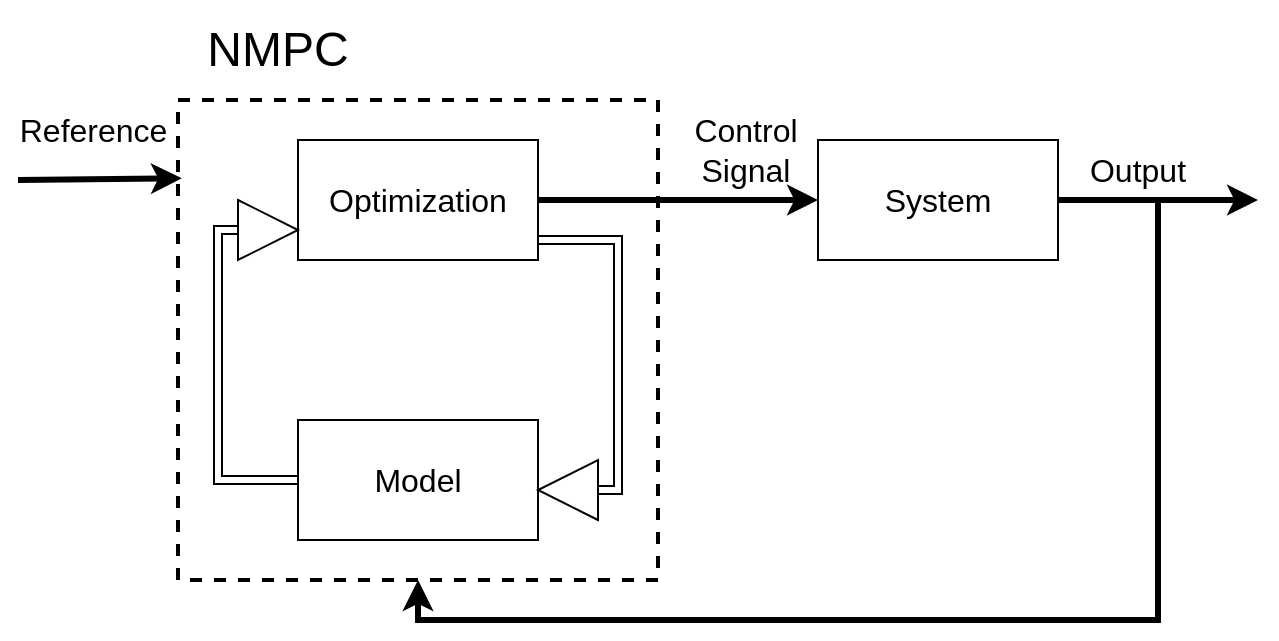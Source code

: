 <mxfile version="25.0.1">
  <diagram name="Page-1" id="do2HVAOBbNZ3UEjcOq-a">
    <mxGraphModel dx="1363" dy="719" grid="1" gridSize="10" guides="1" tooltips="1" connect="1" arrows="1" fold="1" page="1" pageScale="1" pageWidth="827" pageHeight="1169" math="0" shadow="0">
      <root>
        <mxCell id="0" />
        <mxCell id="1" parent="0" />
        <mxCell id="j8lF9tb_xsgxbFoK4VRI-17" value="" style="rounded=0;whiteSpace=wrap;html=1;dashed=1;fillColor=none;strokeWidth=2;" vertex="1" parent="1">
          <mxGeometry x="100" y="280" width="240" height="240" as="geometry" />
        </mxCell>
        <mxCell id="j8lF9tb_xsgxbFoK4VRI-11" style="edgeStyle=orthogonalEdgeStyle;rounded=0;orthogonalLoop=1;jettySize=auto;html=1;entryX=0;entryY=0.5;entryDx=0;entryDy=0;shape=link;" edge="1" parent="1" source="j8lF9tb_xsgxbFoK4VRI-1" target="j8lF9tb_xsgxbFoK4VRI-5">
          <mxGeometry relative="1" as="geometry">
            <Array as="points">
              <mxPoint x="320" y="350" />
              <mxPoint x="320" y="475" />
            </Array>
          </mxGeometry>
        </mxCell>
        <mxCell id="j8lF9tb_xsgxbFoK4VRI-16" style="edgeStyle=orthogonalEdgeStyle;rounded=0;orthogonalLoop=1;jettySize=auto;html=1;strokeWidth=3;" edge="1" parent="1" source="j8lF9tb_xsgxbFoK4VRI-1" target="j8lF9tb_xsgxbFoK4VRI-3">
          <mxGeometry relative="1" as="geometry" />
        </mxCell>
        <mxCell id="j8lF9tb_xsgxbFoK4VRI-1" value="&lt;font style=&quot;font-size: 16px;&quot;&gt;Optimization&lt;/font&gt;" style="rounded=0;whiteSpace=wrap;html=1;" vertex="1" parent="1">
          <mxGeometry x="160" y="300" width="120" height="60" as="geometry" />
        </mxCell>
        <mxCell id="j8lF9tb_xsgxbFoK4VRI-12" style="edgeStyle=orthogonalEdgeStyle;rounded=0;orthogonalLoop=1;jettySize=auto;html=1;entryX=0;entryY=0.5;entryDx=0;entryDy=0;shape=link;" edge="1" parent="1" source="j8lF9tb_xsgxbFoK4VRI-2" target="j8lF9tb_xsgxbFoK4VRI-7">
          <mxGeometry relative="1" as="geometry">
            <Array as="points">
              <mxPoint x="120" y="470" />
              <mxPoint x="120" y="345" />
            </Array>
          </mxGeometry>
        </mxCell>
        <mxCell id="j8lF9tb_xsgxbFoK4VRI-2" value="&lt;font style=&quot;font-size: 16px;&quot;&gt;Model&lt;/font&gt;" style="rounded=0;whiteSpace=wrap;html=1;" vertex="1" parent="1">
          <mxGeometry x="160" y="440" width="120" height="60" as="geometry" />
        </mxCell>
        <mxCell id="j8lF9tb_xsgxbFoK4VRI-18" style="edgeStyle=orthogonalEdgeStyle;rounded=0;orthogonalLoop=1;jettySize=auto;html=1;entryX=0.5;entryY=1;entryDx=0;entryDy=0;strokeWidth=3;" edge="1" parent="1" source="j8lF9tb_xsgxbFoK4VRI-3" target="j8lF9tb_xsgxbFoK4VRI-17">
          <mxGeometry relative="1" as="geometry">
            <Array as="points">
              <mxPoint x="590" y="330" />
              <mxPoint x="590" y="540" />
              <mxPoint x="220" y="540" />
            </Array>
          </mxGeometry>
        </mxCell>
        <mxCell id="j8lF9tb_xsgxbFoK4VRI-19" style="edgeStyle=orthogonalEdgeStyle;rounded=0;orthogonalLoop=1;jettySize=auto;html=1;strokeWidth=3;" edge="1" parent="1" source="j8lF9tb_xsgxbFoK4VRI-3">
          <mxGeometry relative="1" as="geometry">
            <mxPoint x="640" y="330" as="targetPoint" />
          </mxGeometry>
        </mxCell>
        <mxCell id="j8lF9tb_xsgxbFoK4VRI-3" value="&lt;font style=&quot;font-size: 16px;&quot;&gt;System&lt;/font&gt;" style="rounded=0;whiteSpace=wrap;html=1;" vertex="1" parent="1">
          <mxGeometry x="420" y="300" width="120" height="60" as="geometry" />
        </mxCell>
        <mxCell id="j8lF9tb_xsgxbFoK4VRI-5" value="" style="triangle;whiteSpace=wrap;html=1;direction=west;" vertex="1" parent="1">
          <mxGeometry x="280" y="460" width="30" height="30" as="geometry" />
        </mxCell>
        <mxCell id="j8lF9tb_xsgxbFoK4VRI-7" value="" style="triangle;whiteSpace=wrap;html=1;" vertex="1" parent="1">
          <mxGeometry x="130" y="330" width="30" height="30" as="geometry" />
        </mxCell>
        <mxCell id="j8lF9tb_xsgxbFoK4VRI-20" value="&lt;span style=&quot;font-size: 16px;&quot;&gt;Output&lt;/span&gt;" style="text;html=1;align=center;verticalAlign=middle;whiteSpace=wrap;rounded=0;" vertex="1" parent="1">
          <mxGeometry x="550" y="300" width="60" height="30" as="geometry" />
        </mxCell>
        <mxCell id="j8lF9tb_xsgxbFoK4VRI-21" value="" style="endArrow=classic;html=1;rounded=0;entryX=0.008;entryY=0.163;entryDx=0;entryDy=0;entryPerimeter=0;strokeWidth=3;" edge="1" parent="1" target="j8lF9tb_xsgxbFoK4VRI-17">
          <mxGeometry width="50" height="50" relative="1" as="geometry">
            <mxPoint x="20" y="320" as="sourcePoint" />
            <mxPoint x="70" y="270" as="targetPoint" />
          </mxGeometry>
        </mxCell>
        <mxCell id="j8lF9tb_xsgxbFoK4VRI-22" value="&lt;font style=&quot;font-size: 24px;&quot;&gt;NMPC&lt;/font&gt;" style="text;html=1;align=center;verticalAlign=middle;whiteSpace=wrap;rounded=0;" vertex="1" parent="1">
          <mxGeometry x="100" y="230" width="100" height="50" as="geometry" />
        </mxCell>
        <mxCell id="j8lF9tb_xsgxbFoK4VRI-23" value="&lt;span style=&quot;font-size: 16px;&quot;&gt;Control&lt;/span&gt;&lt;div&gt;&lt;span style=&quot;font-size: 16px;&quot;&gt;Signal&lt;/span&gt;&lt;/div&gt;" style="text;html=1;align=center;verticalAlign=middle;whiteSpace=wrap;rounded=0;" vertex="1" parent="1">
          <mxGeometry x="354" y="290" width="60" height="30" as="geometry" />
        </mxCell>
        <mxCell id="j8lF9tb_xsgxbFoK4VRI-24" value="&lt;span style=&quot;font-size: 16px;&quot;&gt;Reference&amp;nbsp;&lt;/span&gt;" style="text;html=1;align=center;verticalAlign=middle;whiteSpace=wrap;rounded=0;" vertex="1" parent="1">
          <mxGeometry x="30" y="280" width="60" height="30" as="geometry" />
        </mxCell>
      </root>
    </mxGraphModel>
  </diagram>
</mxfile>
